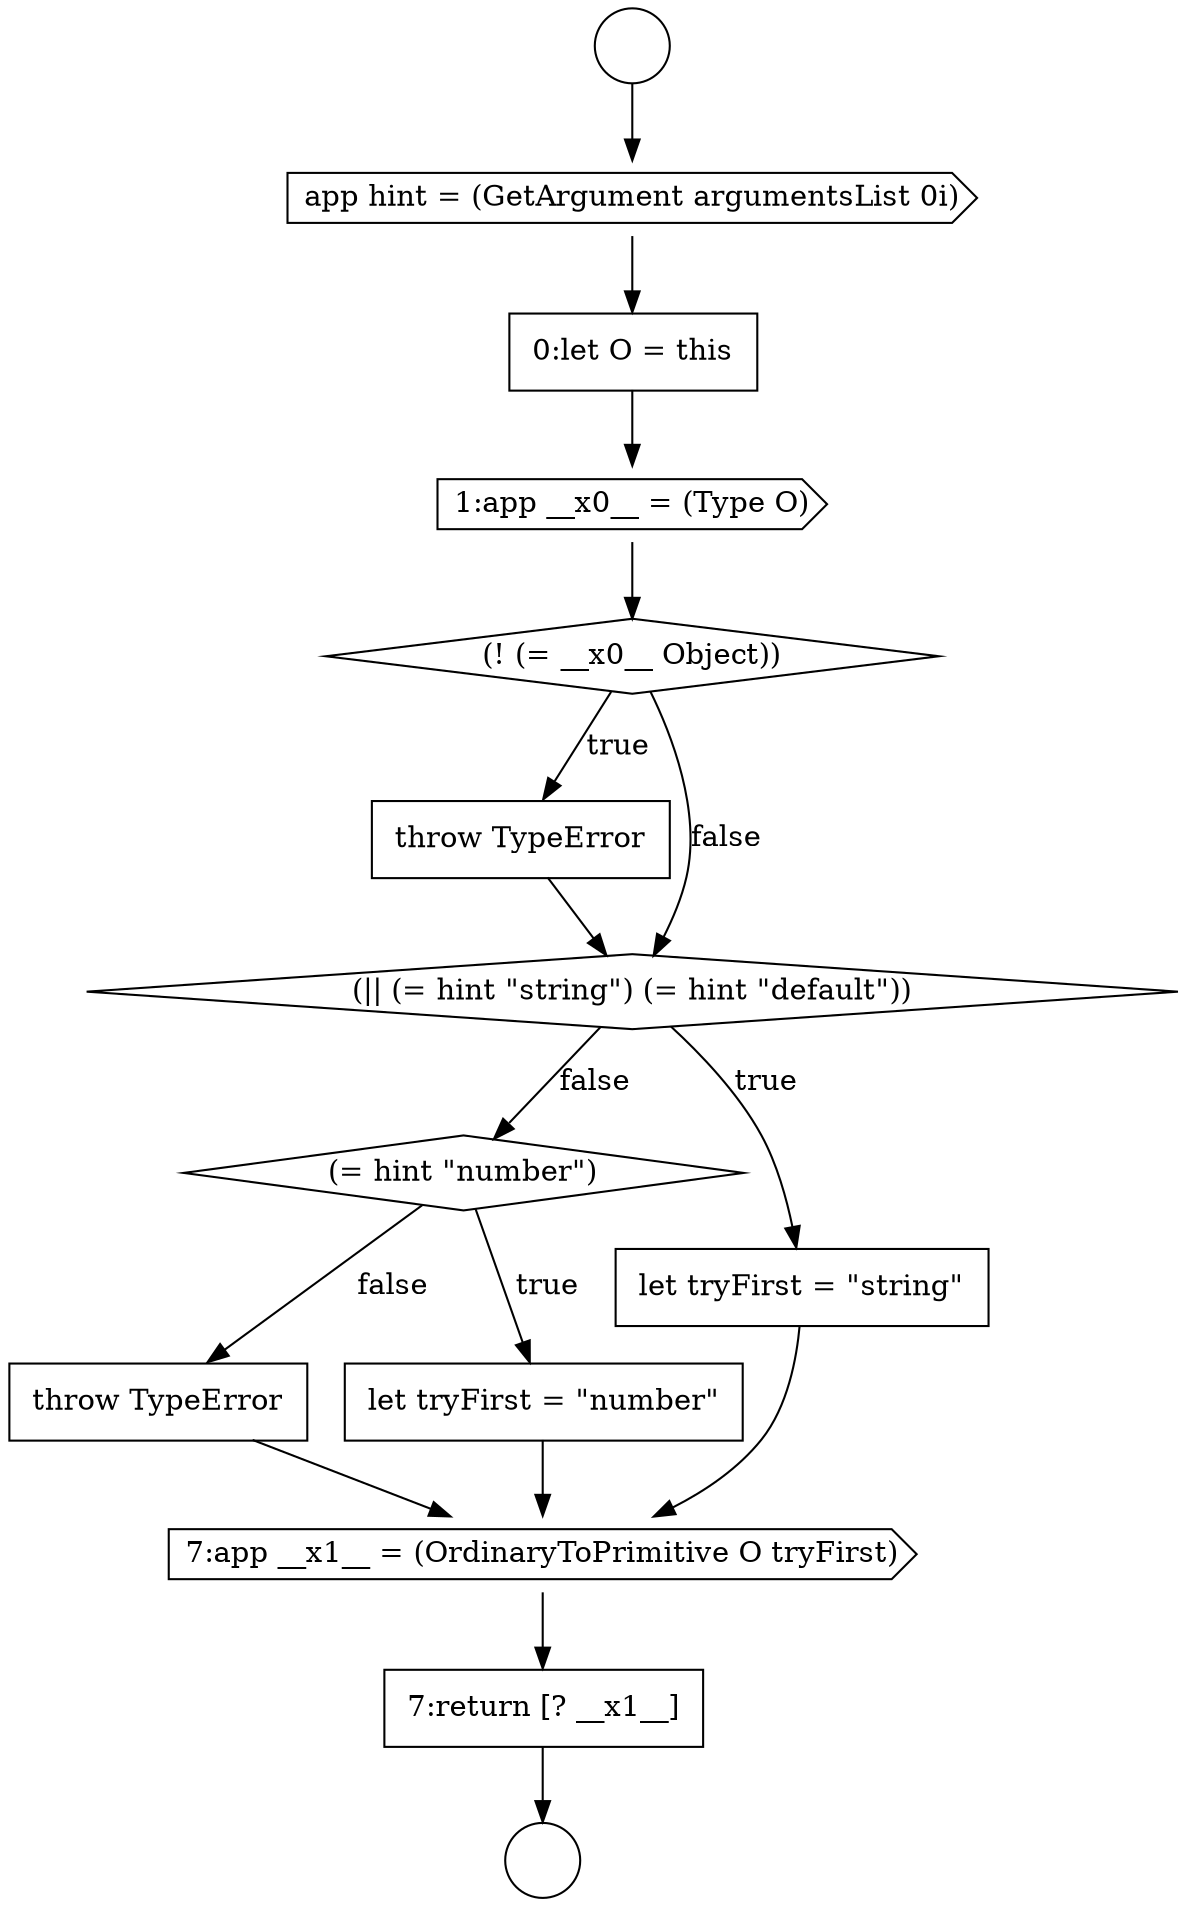 digraph {
  node11790 [shape=none, margin=0, label=<<font color="black">
    <table border="0" cellborder="1" cellspacing="0" cellpadding="10">
      <tr><td align="left">0:let O = this</td></tr>
    </table>
  </font>> color="black" fillcolor="white" style=filled]
  node11798 [shape=none, margin=0, label=<<font color="black">
    <table border="0" cellborder="1" cellspacing="0" cellpadding="10">
      <tr><td align="left">throw TypeError</td></tr>
    </table>
  </font>> color="black" fillcolor="white" style=filled]
  node11793 [shape=none, margin=0, label=<<font color="black">
    <table border="0" cellborder="1" cellspacing="0" cellpadding="10">
      <tr><td align="left">throw TypeError</td></tr>
    </table>
  </font>> color="black" fillcolor="white" style=filled]
  node11791 [shape=cds, label=<<font color="black">1:app __x0__ = (Type O)</font>> color="black" fillcolor="white" style=filled]
  node11797 [shape=none, margin=0, label=<<font color="black">
    <table border="0" cellborder="1" cellspacing="0" cellpadding="10">
      <tr><td align="left">let tryFirst = &quot;number&quot;</td></tr>
    </table>
  </font>> color="black" fillcolor="white" style=filled]
  node11787 [shape=circle label=" " color="black" fillcolor="white" style=filled]
  node11792 [shape=diamond, label=<<font color="black">(! (= __x0__ Object))</font>> color="black" fillcolor="white" style=filled]
  node11796 [shape=diamond, label=<<font color="black">(= hint &quot;number&quot;)</font>> color="black" fillcolor="white" style=filled]
  node11795 [shape=none, margin=0, label=<<font color="black">
    <table border="0" cellborder="1" cellspacing="0" cellpadding="10">
      <tr><td align="left">let tryFirst = &quot;string&quot;</td></tr>
    </table>
  </font>> color="black" fillcolor="white" style=filled]
  node11788 [shape=circle label=" " color="black" fillcolor="white" style=filled]
  node11789 [shape=cds, label=<<font color="black">app hint = (GetArgument argumentsList 0i)</font>> color="black" fillcolor="white" style=filled]
  node11800 [shape=none, margin=0, label=<<font color="black">
    <table border="0" cellborder="1" cellspacing="0" cellpadding="10">
      <tr><td align="left">7:return [? __x1__]</td></tr>
    </table>
  </font>> color="black" fillcolor="white" style=filled]
  node11794 [shape=diamond, label=<<font color="black">(|| (= hint &quot;string&quot;) (= hint &quot;default&quot;))</font>> color="black" fillcolor="white" style=filled]
  node11799 [shape=cds, label=<<font color="black">7:app __x1__ = (OrdinaryToPrimitive O tryFirst)</font>> color="black" fillcolor="white" style=filled]
  node11799 -> node11800 [ color="black"]
  node11789 -> node11790 [ color="black"]
  node11795 -> node11799 [ color="black"]
  node11798 -> node11799 [ color="black"]
  node11797 -> node11799 [ color="black"]
  node11793 -> node11794 [ color="black"]
  node11787 -> node11789 [ color="black"]
  node11800 -> node11788 [ color="black"]
  node11790 -> node11791 [ color="black"]
  node11796 -> node11797 [label=<<font color="black">true</font>> color="black"]
  node11796 -> node11798 [label=<<font color="black">false</font>> color="black"]
  node11794 -> node11795 [label=<<font color="black">true</font>> color="black"]
  node11794 -> node11796 [label=<<font color="black">false</font>> color="black"]
  node11792 -> node11793 [label=<<font color="black">true</font>> color="black"]
  node11792 -> node11794 [label=<<font color="black">false</font>> color="black"]
  node11791 -> node11792 [ color="black"]
}
